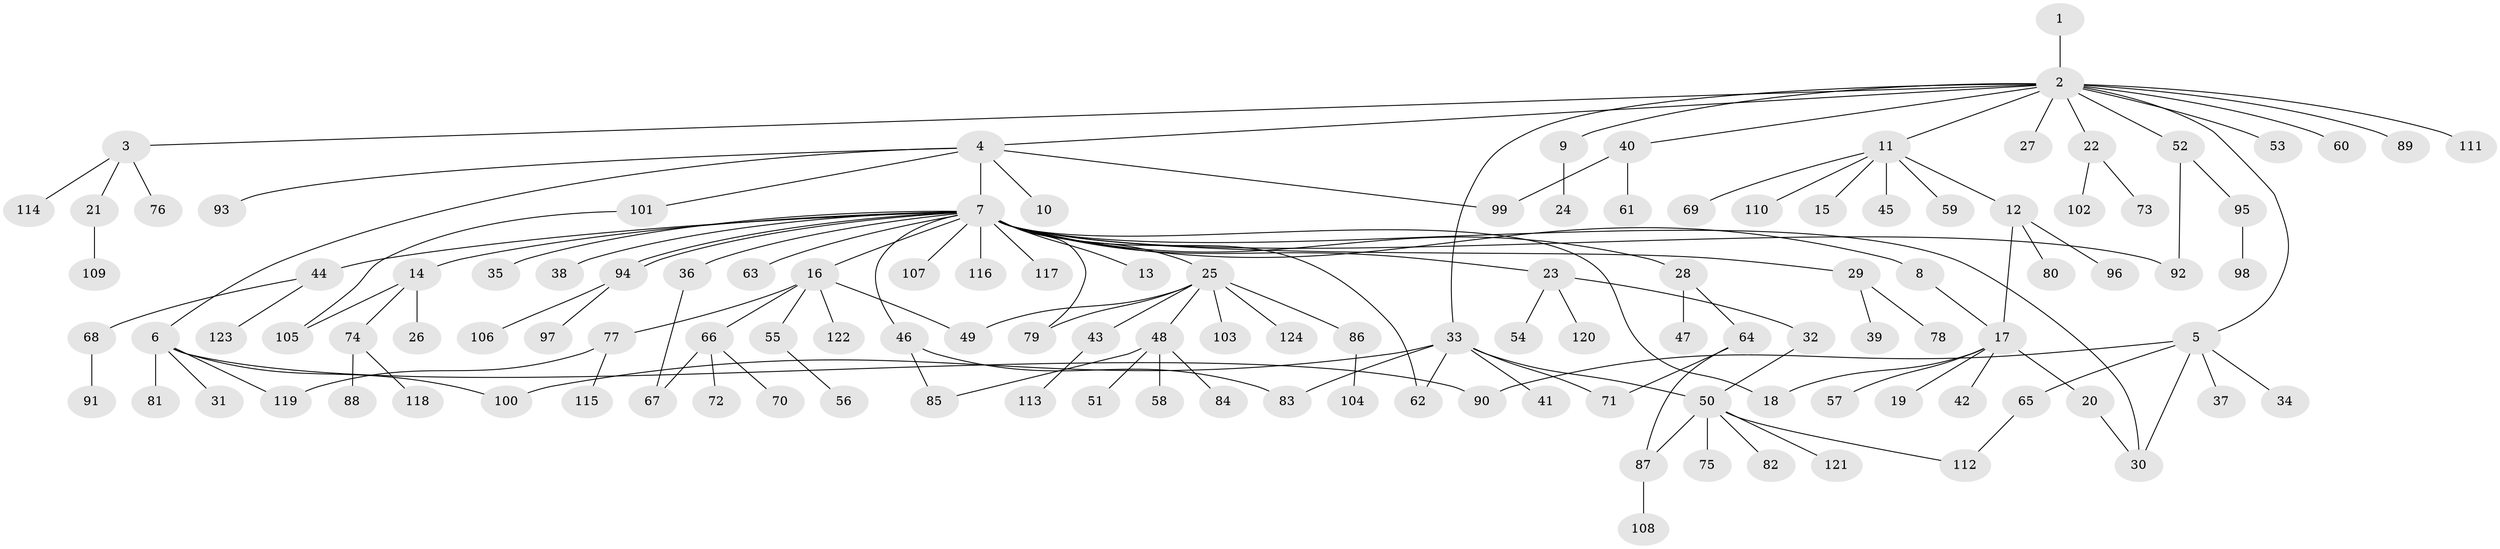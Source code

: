 // coarse degree distribution, {1: 0.5473684210526316, 19: 0.010526315789473684, 4: 0.042105263157894736, 7: 0.031578947368421054, 5: 0.021052631578947368, 26: 0.010526315789473684, 2: 0.2, 6: 0.031578947368421054, 3: 0.10526315789473684}
// Generated by graph-tools (version 1.1) at 2025/23/03/03/25 07:23:49]
// undirected, 124 vertices, 144 edges
graph export_dot {
graph [start="1"]
  node [color=gray90,style=filled];
  1;
  2;
  3;
  4;
  5;
  6;
  7;
  8;
  9;
  10;
  11;
  12;
  13;
  14;
  15;
  16;
  17;
  18;
  19;
  20;
  21;
  22;
  23;
  24;
  25;
  26;
  27;
  28;
  29;
  30;
  31;
  32;
  33;
  34;
  35;
  36;
  37;
  38;
  39;
  40;
  41;
  42;
  43;
  44;
  45;
  46;
  47;
  48;
  49;
  50;
  51;
  52;
  53;
  54;
  55;
  56;
  57;
  58;
  59;
  60;
  61;
  62;
  63;
  64;
  65;
  66;
  67;
  68;
  69;
  70;
  71;
  72;
  73;
  74;
  75;
  76;
  77;
  78;
  79;
  80;
  81;
  82;
  83;
  84;
  85;
  86;
  87;
  88;
  89;
  90;
  91;
  92;
  93;
  94;
  95;
  96;
  97;
  98;
  99;
  100;
  101;
  102;
  103;
  104;
  105;
  106;
  107;
  108;
  109;
  110;
  111;
  112;
  113;
  114;
  115;
  116;
  117;
  118;
  119;
  120;
  121;
  122;
  123;
  124;
  1 -- 2;
  2 -- 3;
  2 -- 4;
  2 -- 5;
  2 -- 9;
  2 -- 11;
  2 -- 22;
  2 -- 27;
  2 -- 33;
  2 -- 40;
  2 -- 52;
  2 -- 53;
  2 -- 60;
  2 -- 89;
  2 -- 111;
  3 -- 21;
  3 -- 76;
  3 -- 114;
  4 -- 6;
  4 -- 7;
  4 -- 10;
  4 -- 93;
  4 -- 99;
  4 -- 101;
  5 -- 30;
  5 -- 34;
  5 -- 37;
  5 -- 65;
  5 -- 90;
  6 -- 31;
  6 -- 81;
  6 -- 90;
  6 -- 100;
  6 -- 119;
  7 -- 8;
  7 -- 13;
  7 -- 14;
  7 -- 16;
  7 -- 18;
  7 -- 23;
  7 -- 25;
  7 -- 28;
  7 -- 29;
  7 -- 30;
  7 -- 35;
  7 -- 36;
  7 -- 38;
  7 -- 44;
  7 -- 46;
  7 -- 62;
  7 -- 63;
  7 -- 79;
  7 -- 92;
  7 -- 94;
  7 -- 94;
  7 -- 107;
  7 -- 116;
  7 -- 117;
  8 -- 17;
  9 -- 24;
  11 -- 12;
  11 -- 15;
  11 -- 45;
  11 -- 59;
  11 -- 69;
  11 -- 110;
  12 -- 17;
  12 -- 80;
  12 -- 96;
  14 -- 26;
  14 -- 74;
  14 -- 105;
  16 -- 49;
  16 -- 55;
  16 -- 66;
  16 -- 77;
  16 -- 122;
  17 -- 18;
  17 -- 19;
  17 -- 20;
  17 -- 42;
  17 -- 57;
  20 -- 30;
  21 -- 109;
  22 -- 73;
  22 -- 102;
  23 -- 32;
  23 -- 54;
  23 -- 120;
  25 -- 43;
  25 -- 48;
  25 -- 49;
  25 -- 79;
  25 -- 86;
  25 -- 103;
  25 -- 124;
  28 -- 47;
  28 -- 64;
  29 -- 39;
  29 -- 78;
  32 -- 50;
  33 -- 41;
  33 -- 50;
  33 -- 62;
  33 -- 71;
  33 -- 83;
  33 -- 100;
  36 -- 67;
  40 -- 61;
  40 -- 99;
  43 -- 113;
  44 -- 68;
  44 -- 123;
  46 -- 83;
  46 -- 85;
  48 -- 51;
  48 -- 58;
  48 -- 84;
  48 -- 85;
  50 -- 75;
  50 -- 82;
  50 -- 87;
  50 -- 112;
  50 -- 121;
  52 -- 92;
  52 -- 95;
  55 -- 56;
  64 -- 71;
  64 -- 87;
  65 -- 112;
  66 -- 67;
  66 -- 70;
  66 -- 72;
  68 -- 91;
  74 -- 88;
  74 -- 118;
  77 -- 115;
  77 -- 119;
  86 -- 104;
  87 -- 108;
  94 -- 97;
  94 -- 106;
  95 -- 98;
  101 -- 105;
}
